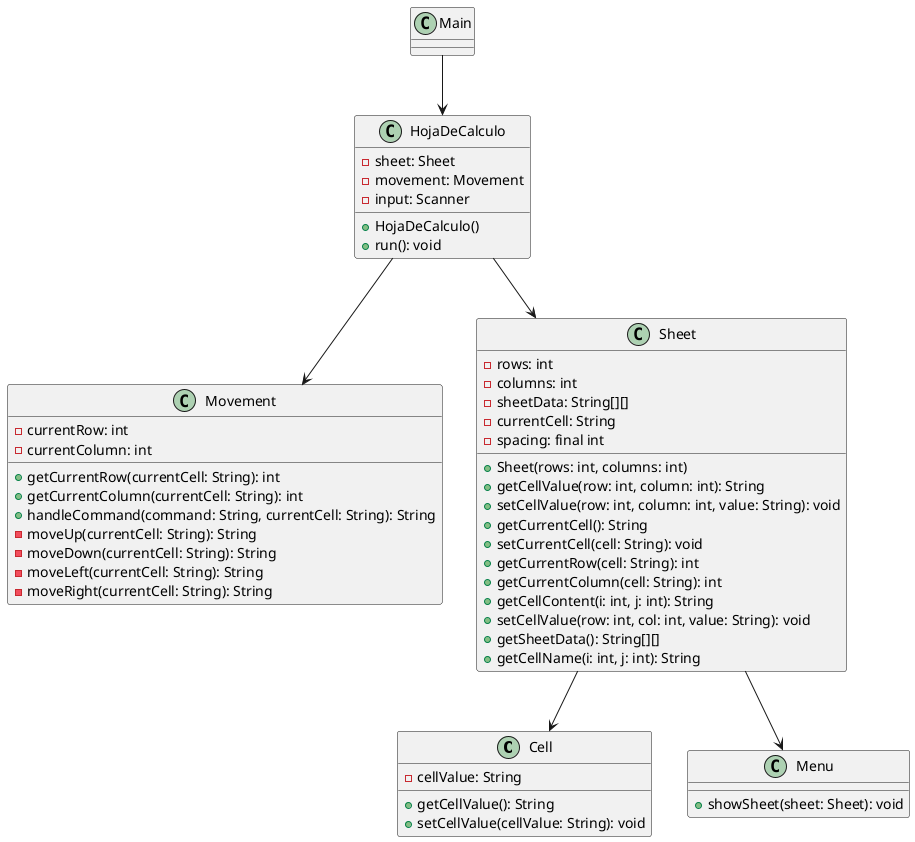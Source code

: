 @startuml 
class Cell {
    - cellValue: String
    + getCellValue(): String
    + setCellValue(cellValue: String): void
}

class Movement {
    - currentRow: int
    - currentColumn: int
    + getCurrentRow(currentCell: String): int
    + getCurrentColumn(currentCell: String): int
    + handleCommand(command: String, currentCell: String): String
    - moveUp(currentCell: String): String
    - moveDown(currentCell: String): String
    - moveLeft(currentCell: String): String
    - moveRight(currentCell: String): String
}

class Sheet {
    - rows: int
    - columns: int
    - sheetData: String[][]
    - currentCell: String
    - spacing: final int
    + Sheet(rows: int, columns: int)
    + getCellValue(row: int, column: int): String
    + setCellValue(row: int, column: int, value: String): void
    + getCurrentCell(): String
    + setCurrentCell(cell: String): void
    + getCurrentRow(cell: String): int
    + getCurrentColumn(cell: String): int
    + getCellContent(i: int, j: int): String
    + setCellValue(row: int, col: int, value: String): void
    + getSheetData(): String[][]
    + getCellName(i: int, j: int): String
}

class Menu {
    + showSheet(sheet: Sheet): void
}

class HojaDeCalculo {
    - sheet: Sheet
    - movement: Movement
    - input: Scanner
    + HojaDeCalculo()
    + run(): void
}

Main --> HojaDeCalculo
Sheet --> Cell
HojaDeCalculo --> Movement
Sheet --> Menu
HojaDeCalculo --> Sheet 
@enduml
